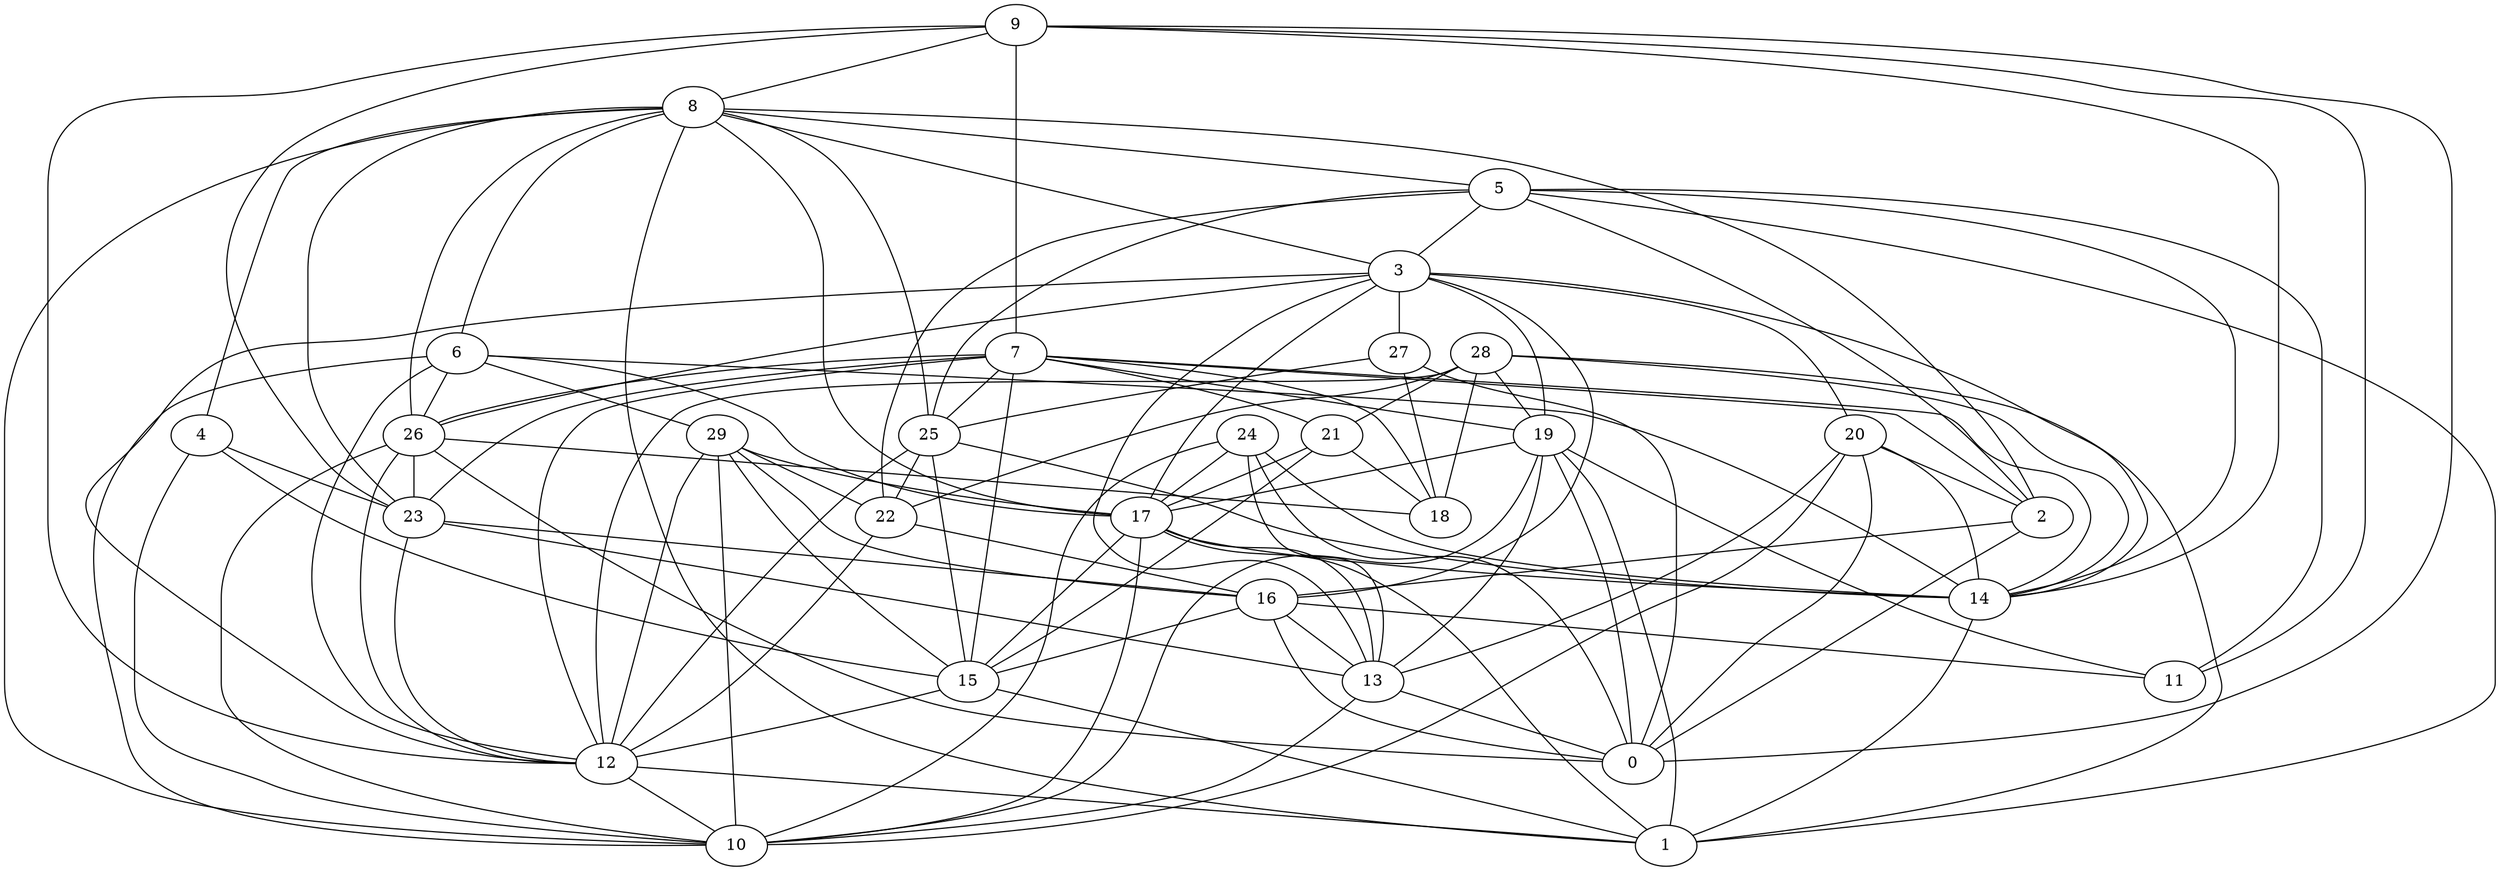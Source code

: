 digraph GG_graph {

subgraph G_graph {
edge [color = black]
"19" -> "17" [dir = none]
"28" -> "22" [dir = none]
"28" -> "1" [dir = none]
"28" -> "14" [dir = none]
"15" -> "12" [dir = none]
"29" -> "17" [dir = none]
"13" -> "0" [dir = none]
"17" -> "15" [dir = none]
"17" -> "14" [dir = none]
"9" -> "8" [dir = none]
"7" -> "18" [dir = none]
"7" -> "21" [dir = none]
"7" -> "14" [dir = none]
"27" -> "25" [dir = none]
"27" -> "0" [dir = none]
"26" -> "23" [dir = none]
"26" -> "0" [dir = none]
"8" -> "10" [dir = none]
"8" -> "2" [dir = none]
"8" -> "26" [dir = none]
"8" -> "17" [dir = none]
"20" -> "14" [dir = none]
"5" -> "11" [dir = none]
"5" -> "14" [dir = none]
"16" -> "13" [dir = none]
"6" -> "10" [dir = none]
"3" -> "14" [dir = none]
"24" -> "0" [dir = none]
"4" -> "10" [dir = none]
"8" -> "5" [dir = none]
"19" -> "13" [dir = none]
"9" -> "23" [dir = none]
"7" -> "25" [dir = none]
"19" -> "10" [dir = none]
"3" -> "16" [dir = none]
"26" -> "12" [dir = none]
"21" -> "15" [dir = none]
"21" -> "18" [dir = none]
"7" -> "15" [dir = none]
"19" -> "0" [dir = none]
"6" -> "17" [dir = none]
"24" -> "10" [dir = none]
"20" -> "10" [dir = none]
"17" -> "13" [dir = none]
"3" -> "12" [dir = none]
"23" -> "13" [dir = none]
"23" -> "12" [dir = none]
"7" -> "2" [dir = none]
"25" -> "12" [dir = none]
"28" -> "19" [dir = none]
"12" -> "10" [dir = none]
"16" -> "0" [dir = none]
"20" -> "2" [dir = none]
"28" -> "21" [dir = none]
"9" -> "14" [dir = none]
"6" -> "14" [dir = none]
"22" -> "16" [dir = none]
"4" -> "15" [dir = none]
"2" -> "0" [dir = none]
"8" -> "25" [dir = none]
"24" -> "14" [dir = none]
"3" -> "27" [dir = none]
"17" -> "1" [dir = none]
"29" -> "10" [dir = none]
"25" -> "14" [dir = none]
"3" -> "19" [dir = none]
"5" -> "25" [dir = none]
"3" -> "17" [dir = none]
"5" -> "22" [dir = none]
"8" -> "23" [dir = none]
"19" -> "11" [dir = none]
"29" -> "15" [dir = none]
"26" -> "10" [dir = none]
"8" -> "6" [dir = none]
"7" -> "12" [dir = none]
"9" -> "7" [dir = none]
"20" -> "13" [dir = none]
"13" -> "10" [dir = none]
"3" -> "26" [dir = none]
"23" -> "16" [dir = none]
"2" -> "16" [dir = none]
"26" -> "18" [dir = none]
"24" -> "13" [dir = none]
"20" -> "0" [dir = none]
"6" -> "12" [dir = none]
"22" -> "12" [dir = none]
"12" -> "1" [dir = none]
"29" -> "16" [dir = none]
"5" -> "3" [dir = none]
"4" -> "23" [dir = none]
"25" -> "22" [dir = none]
"8" -> "4" [dir = none]
"8" -> "3" [dir = none]
"29" -> "22" [dir = none]
"5" -> "1" [dir = none]
"7" -> "23" [dir = none]
"24" -> "17" [dir = none]
"19" -> "1" [dir = none]
"16" -> "15" [dir = none]
"16" -> "11" [dir = none]
"29" -> "12" [dir = none]
"15" -> "1" [dir = none]
"6" -> "29" [dir = none]
"28" -> "12" [dir = none]
"6" -> "26" [dir = none]
"8" -> "1" [dir = none]
"3" -> "13" [dir = none]
"7" -> "19" [dir = none]
"7" -> "26" [dir = none]
"17" -> "10" [dir = none]
"21" -> "17" [dir = none]
"14" -> "1" [dir = none]
"25" -> "15" [dir = none]
"9" -> "12" [dir = none]
"28" -> "18" [dir = none]
"27" -> "18" [dir = none]
"9" -> "0" [dir = none]
"9" -> "11" [dir = none]
"3" -> "20" [dir = none]
"5" -> "2" [dir = none]
}

}
